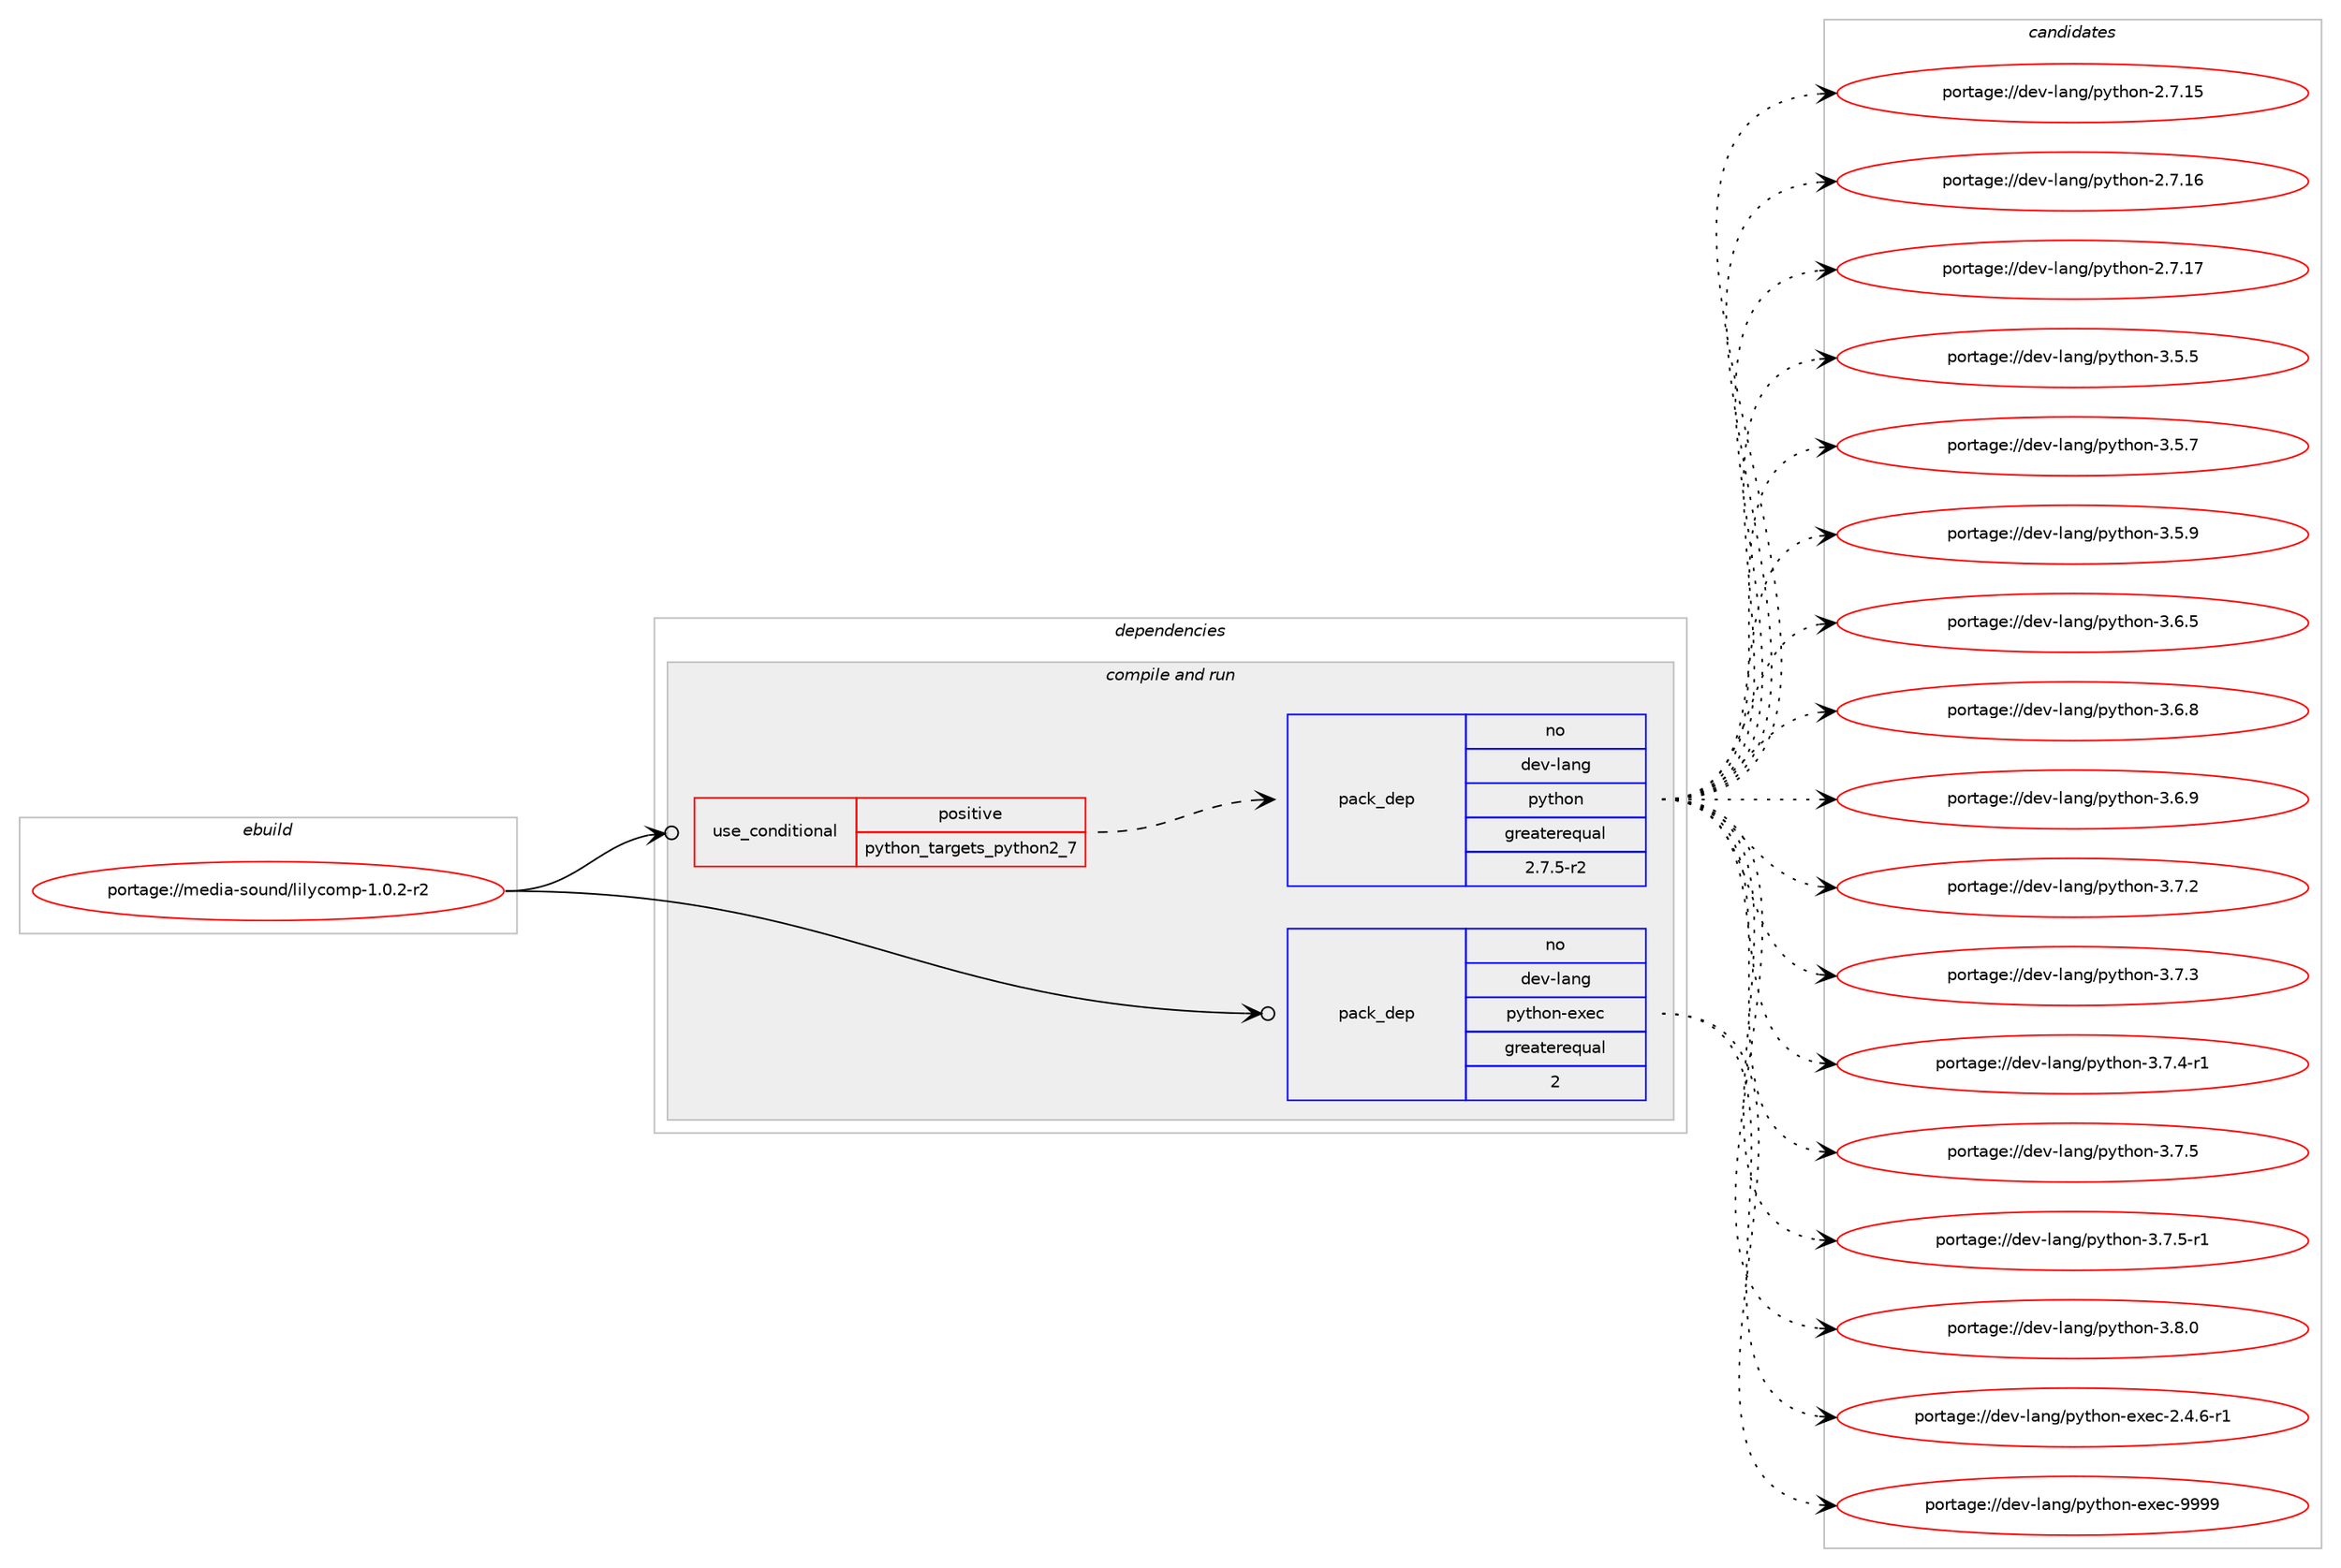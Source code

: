 digraph prolog {

# *************
# Graph options
# *************

newrank=true;
concentrate=true;
compound=true;
graph [rankdir=LR,fontname=Helvetica,fontsize=10,ranksep=1.5];#, ranksep=2.5, nodesep=0.2];
edge  [arrowhead=vee];
node  [fontname=Helvetica,fontsize=10];

# **********
# The ebuild
# **********

subgraph cluster_leftcol {
color=gray;
rank=same;
label=<<i>ebuild</i>>;
id [label="portage://media-sound/lilycomp-1.0.2-r2", color=red, width=4, href="../media-sound/lilycomp-1.0.2-r2.svg"];
}

# ****************
# The dependencies
# ****************

subgraph cluster_midcol {
color=gray;
label=<<i>dependencies</i>>;
subgraph cluster_compile {
fillcolor="#eeeeee";
style=filled;
label=<<i>compile</i>>;
}
subgraph cluster_compileandrun {
fillcolor="#eeeeee";
style=filled;
label=<<i>compile and run</i>>;
subgraph cond82637 {
dependency332754 [label=<<TABLE BORDER="0" CELLBORDER="1" CELLSPACING="0" CELLPADDING="4"><TR><TD ROWSPAN="3" CELLPADDING="10">use_conditional</TD></TR><TR><TD>positive</TD></TR><TR><TD>python_targets_python2_7</TD></TR></TABLE>>, shape=none, color=red];
subgraph pack244650 {
dependency332755 [label=<<TABLE BORDER="0" CELLBORDER="1" CELLSPACING="0" CELLPADDING="4" WIDTH="220"><TR><TD ROWSPAN="6" CELLPADDING="30">pack_dep</TD></TR><TR><TD WIDTH="110">no</TD></TR><TR><TD>dev-lang</TD></TR><TR><TD>python</TD></TR><TR><TD>greaterequal</TD></TR><TR><TD>2.7.5-r2</TD></TR></TABLE>>, shape=none, color=blue];
}
dependency332754:e -> dependency332755:w [weight=20,style="dashed",arrowhead="vee"];
}
id:e -> dependency332754:w [weight=20,style="solid",arrowhead="odotvee"];
subgraph pack244651 {
dependency332756 [label=<<TABLE BORDER="0" CELLBORDER="1" CELLSPACING="0" CELLPADDING="4" WIDTH="220"><TR><TD ROWSPAN="6" CELLPADDING="30">pack_dep</TD></TR><TR><TD WIDTH="110">no</TD></TR><TR><TD>dev-lang</TD></TR><TR><TD>python-exec</TD></TR><TR><TD>greaterequal</TD></TR><TR><TD>2</TD></TR></TABLE>>, shape=none, color=blue];
}
id:e -> dependency332756:w [weight=20,style="solid",arrowhead="odotvee"];
}
subgraph cluster_run {
fillcolor="#eeeeee";
style=filled;
label=<<i>run</i>>;
}
}

# **************
# The candidates
# **************

subgraph cluster_choices {
rank=same;
color=gray;
label=<<i>candidates</i>>;

subgraph choice244650 {
color=black;
nodesep=1;
choiceportage10010111845108971101034711212111610411111045504655464953 [label="portage://dev-lang/python-2.7.15", color=red, width=4,href="../dev-lang/python-2.7.15.svg"];
choiceportage10010111845108971101034711212111610411111045504655464954 [label="portage://dev-lang/python-2.7.16", color=red, width=4,href="../dev-lang/python-2.7.16.svg"];
choiceportage10010111845108971101034711212111610411111045504655464955 [label="portage://dev-lang/python-2.7.17", color=red, width=4,href="../dev-lang/python-2.7.17.svg"];
choiceportage100101118451089711010347112121116104111110455146534653 [label="portage://dev-lang/python-3.5.5", color=red, width=4,href="../dev-lang/python-3.5.5.svg"];
choiceportage100101118451089711010347112121116104111110455146534655 [label="portage://dev-lang/python-3.5.7", color=red, width=4,href="../dev-lang/python-3.5.7.svg"];
choiceportage100101118451089711010347112121116104111110455146534657 [label="portage://dev-lang/python-3.5.9", color=red, width=4,href="../dev-lang/python-3.5.9.svg"];
choiceportage100101118451089711010347112121116104111110455146544653 [label="portage://dev-lang/python-3.6.5", color=red, width=4,href="../dev-lang/python-3.6.5.svg"];
choiceportage100101118451089711010347112121116104111110455146544656 [label="portage://dev-lang/python-3.6.8", color=red, width=4,href="../dev-lang/python-3.6.8.svg"];
choiceportage100101118451089711010347112121116104111110455146544657 [label="portage://dev-lang/python-3.6.9", color=red, width=4,href="../dev-lang/python-3.6.9.svg"];
choiceportage100101118451089711010347112121116104111110455146554650 [label="portage://dev-lang/python-3.7.2", color=red, width=4,href="../dev-lang/python-3.7.2.svg"];
choiceportage100101118451089711010347112121116104111110455146554651 [label="portage://dev-lang/python-3.7.3", color=red, width=4,href="../dev-lang/python-3.7.3.svg"];
choiceportage1001011184510897110103471121211161041111104551465546524511449 [label="portage://dev-lang/python-3.7.4-r1", color=red, width=4,href="../dev-lang/python-3.7.4-r1.svg"];
choiceportage100101118451089711010347112121116104111110455146554653 [label="portage://dev-lang/python-3.7.5", color=red, width=4,href="../dev-lang/python-3.7.5.svg"];
choiceportage1001011184510897110103471121211161041111104551465546534511449 [label="portage://dev-lang/python-3.7.5-r1", color=red, width=4,href="../dev-lang/python-3.7.5-r1.svg"];
choiceportage100101118451089711010347112121116104111110455146564648 [label="portage://dev-lang/python-3.8.0", color=red, width=4,href="../dev-lang/python-3.8.0.svg"];
dependency332755:e -> choiceportage10010111845108971101034711212111610411111045504655464953:w [style=dotted,weight="100"];
dependency332755:e -> choiceportage10010111845108971101034711212111610411111045504655464954:w [style=dotted,weight="100"];
dependency332755:e -> choiceportage10010111845108971101034711212111610411111045504655464955:w [style=dotted,weight="100"];
dependency332755:e -> choiceportage100101118451089711010347112121116104111110455146534653:w [style=dotted,weight="100"];
dependency332755:e -> choiceportage100101118451089711010347112121116104111110455146534655:w [style=dotted,weight="100"];
dependency332755:e -> choiceportage100101118451089711010347112121116104111110455146534657:w [style=dotted,weight="100"];
dependency332755:e -> choiceportage100101118451089711010347112121116104111110455146544653:w [style=dotted,weight="100"];
dependency332755:e -> choiceportage100101118451089711010347112121116104111110455146544656:w [style=dotted,weight="100"];
dependency332755:e -> choiceportage100101118451089711010347112121116104111110455146544657:w [style=dotted,weight="100"];
dependency332755:e -> choiceportage100101118451089711010347112121116104111110455146554650:w [style=dotted,weight="100"];
dependency332755:e -> choiceportage100101118451089711010347112121116104111110455146554651:w [style=dotted,weight="100"];
dependency332755:e -> choiceportage1001011184510897110103471121211161041111104551465546524511449:w [style=dotted,weight="100"];
dependency332755:e -> choiceportage100101118451089711010347112121116104111110455146554653:w [style=dotted,weight="100"];
dependency332755:e -> choiceportage1001011184510897110103471121211161041111104551465546534511449:w [style=dotted,weight="100"];
dependency332755:e -> choiceportage100101118451089711010347112121116104111110455146564648:w [style=dotted,weight="100"];
}
subgraph choice244651 {
color=black;
nodesep=1;
choiceportage10010111845108971101034711212111610411111045101120101994550465246544511449 [label="portage://dev-lang/python-exec-2.4.6-r1", color=red, width=4,href="../dev-lang/python-exec-2.4.6-r1.svg"];
choiceportage10010111845108971101034711212111610411111045101120101994557575757 [label="portage://dev-lang/python-exec-9999", color=red, width=4,href="../dev-lang/python-exec-9999.svg"];
dependency332756:e -> choiceportage10010111845108971101034711212111610411111045101120101994550465246544511449:w [style=dotted,weight="100"];
dependency332756:e -> choiceportage10010111845108971101034711212111610411111045101120101994557575757:w [style=dotted,weight="100"];
}
}

}

